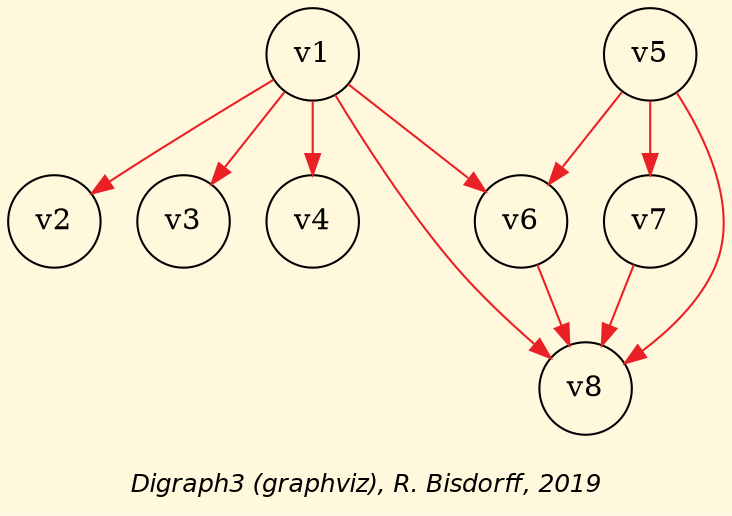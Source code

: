 strict graph G {
graph [ bgcolor = cornsilk, fontname = "Helvetica-Oblique",
 fontsize = 12,
 label = "\nDigraph3 (graphviz), R. Bisdorff, 2019", size="7,7"];
n1 [shape = "circle", label = "v1"];
n2 [shape = "circle", label = "v2"];
n3 [shape = "circle", label = "v3"];
n4 [shape = "circle", label = "v4"];
n5 [shape = "circle", label = "v5"];
n6 [shape = "circle", label = "v6"];
n7 [shape = "circle", label = "v7"];
n8 [shape = "circle", label = "v8"];
n1-- n2 [dir=forward,style="setlinewidth(1)",color="#EA2027", arrowhead=normal, arrowtail=none] ;
n1-- n3 [dir=forward,style="setlinewidth(1)",color="#EA2027", arrowhead=normal, arrowtail=none] ;
n1-- n4 [dir=forward,style="setlinewidth(1)",color="#EA2027", arrowhead=normal, arrowtail=none] ;
n1-- n6 [dir=forward,style="setlinewidth(1)",color="#EA2027", arrowhead=normal, arrowtail=none] ;
n1-- n8 [dir=forward,style="setlinewidth(1)",color="#EA2027", arrowhead=normal, arrowtail=none] ;
n5-- n6 [dir=forward,style="setlinewidth(1)",color="#EA2027", arrowhead=normal, arrowtail=none] ;
n5-- n7 [dir=forward,style="setlinewidth(1)",color="#EA2027", arrowhead=normal, arrowtail=none] ;
n5-- n8 [dir=forward,style="setlinewidth(1)",color="#EA2027", arrowhead=normal, arrowtail=none] ;
n6-- n8 [dir=forward,style="setlinewidth(1)",color="#EA2027", arrowhead=normal, arrowtail=none] ;
n7-- n8 [dir=forward,style="setlinewidth(1)",color="#EA2027", arrowhead=normal, arrowtail=none] ;
}
